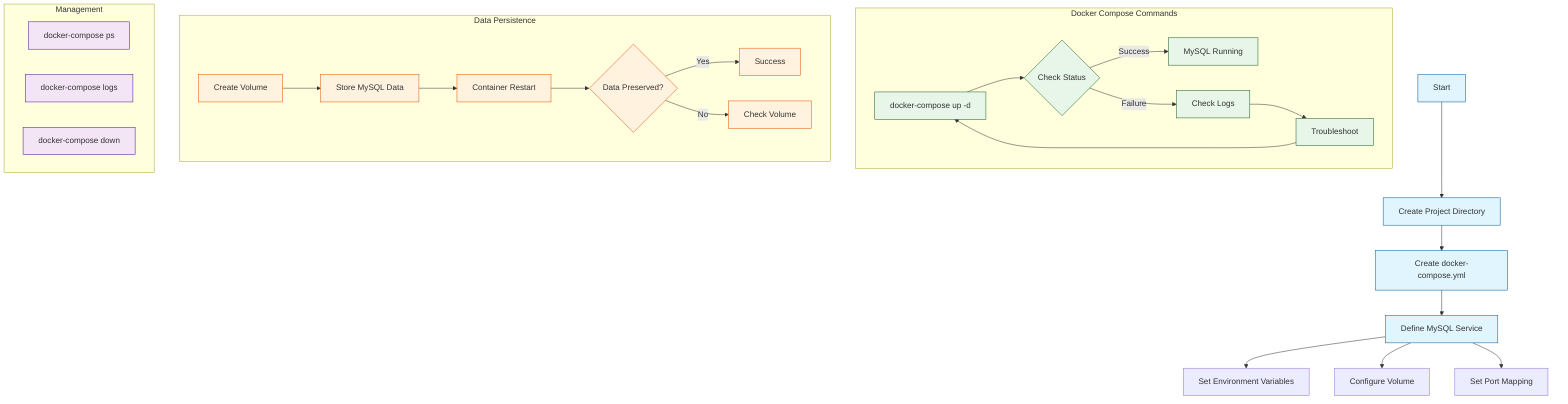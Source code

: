 graph TB
    %% Setup Phase
    A[Start] --> B[Create Project Directory]
    B --> C[Create docker-compose.yml]
    C --> D[Define MySQL Service]
    
    %% Configuration Details
    D --> E[Set Environment Variables]
    D --> F[Configure Volume]
    D --> G[Set Port Mapping]
    
    %% Execution Flow
    subgraph "Docker Compose Commands"
        H[docker-compose up -d] --> I{Check Status}
        I -->|Success| J[MySQL Running]
        I -->|Failure| K[Check Logs]
        K --> L[Troubleshoot]
        L --> H
    end
    
    %% Volume Operations
    subgraph "Data Persistence"
        M[Create Volume] --> N[Store MySQL Data]
        N --> O[Container Restart]
        O --> P{Data Preserved?}
        P -->|Yes| Q[Success]
        P -->|No| R[Check Volume]
    end
    
    %% Management Commands
    subgraph "Management"
        S[docker-compose ps]
        T[docker-compose logs]
        U[docker-compose down]
    end
    
    %% Styling
    classDef setup fill:#e1f5fe,stroke:#01579b
    classDef execution fill:#e8f5e9,stroke:#1b5e20
    classDef volume fill:#fff3e0,stroke:#e65100
    classDef command fill:#f3e5f5,stroke:#4a148c
    
    class A,B,C,D setup
    class H,I,J,K,L execution
    class M,N,O,P,Q,R volume
    class S,T,U command